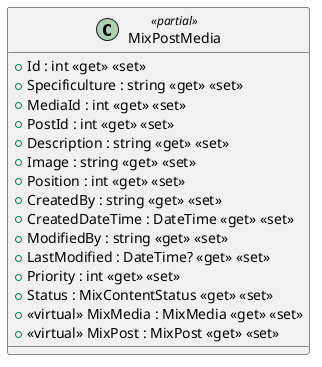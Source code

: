 @startuml
class MixPostMedia <<partial>> {
    + Id : int <<get>> <<set>>
    + Specificulture : string <<get>> <<set>>
    + MediaId : int <<get>> <<set>>
    + PostId : int <<get>> <<set>>
    + Description : string <<get>> <<set>>
    + Image : string <<get>> <<set>>
    + Position : int <<get>> <<set>>
    + CreatedBy : string <<get>> <<set>>
    + CreatedDateTime : DateTime <<get>> <<set>>
    + ModifiedBy : string <<get>> <<set>>
    + LastModified : DateTime? <<get>> <<set>>
    + Priority : int <<get>> <<set>>
    + Status : MixContentStatus <<get>> <<set>>
    + <<virtual>> MixMedia : MixMedia <<get>> <<set>>
    + <<virtual>> MixPost : MixPost <<get>> <<set>>
}
@enduml
